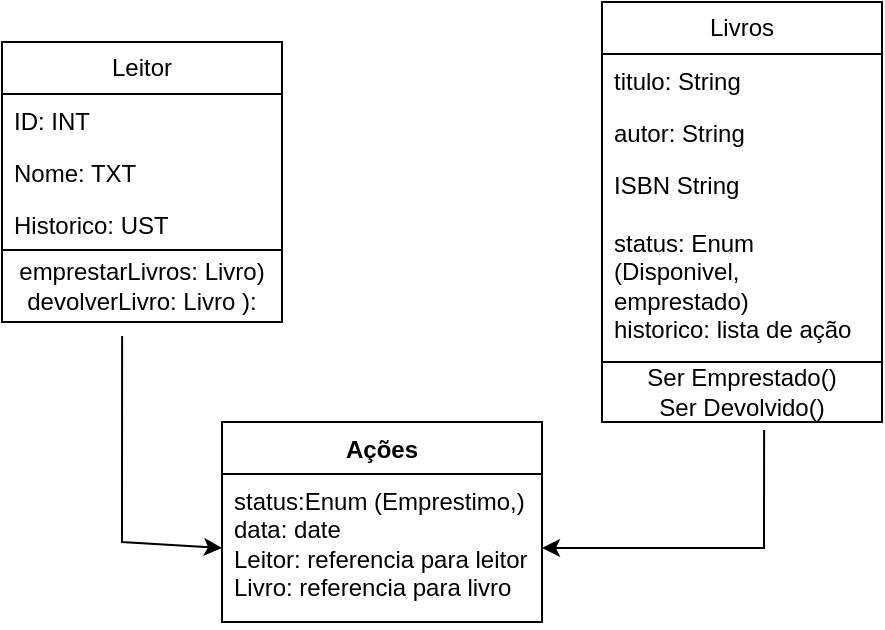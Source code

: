 <mxfile version="21.7.4" type="device">
  <diagram id="C5RBs43oDa-KdzZeNtuy" name="Page-1">
    <mxGraphModel dx="880" dy="470" grid="1" gridSize="10" guides="1" tooltips="1" connect="1" arrows="1" fold="1" page="1" pageScale="1" pageWidth="827" pageHeight="1169" math="0" shadow="0">
      <root>
        <mxCell id="WIyWlLk6GJQsqaUBKTNV-0" />
        <mxCell id="WIyWlLk6GJQsqaUBKTNV-1" parent="WIyWlLk6GJQsqaUBKTNV-0" />
        <mxCell id="TDO-jifUVM0CdfLIz7Z1-6" value="Livros" style="swimlane;fontStyle=0;childLayout=stackLayout;horizontal=1;startSize=26;fillColor=none;horizontalStack=0;resizeParent=1;resizeParentMax=0;resizeLast=0;collapsible=1;marginBottom=0;whiteSpace=wrap;html=1;" vertex="1" parent="WIyWlLk6GJQsqaUBKTNV-1">
          <mxGeometry x="400" y="70" width="140" height="180" as="geometry" />
        </mxCell>
        <mxCell id="TDO-jifUVM0CdfLIz7Z1-7" value="titulo: String" style="text;strokeColor=none;fillColor=none;align=left;verticalAlign=top;spacingLeft=4;spacingRight=4;overflow=hidden;rotatable=0;points=[[0,0.5],[1,0.5]];portConstraint=eastwest;whiteSpace=wrap;html=1;" vertex="1" parent="TDO-jifUVM0CdfLIz7Z1-6">
          <mxGeometry y="26" width="140" height="26" as="geometry" />
        </mxCell>
        <mxCell id="TDO-jifUVM0CdfLIz7Z1-8" value="autor: String" style="text;strokeColor=none;fillColor=none;align=left;verticalAlign=top;spacingLeft=4;spacingRight=4;overflow=hidden;rotatable=0;points=[[0,0.5],[1,0.5]];portConstraint=eastwest;whiteSpace=wrap;html=1;" vertex="1" parent="TDO-jifUVM0CdfLIz7Z1-6">
          <mxGeometry y="52" width="140" height="26" as="geometry" />
        </mxCell>
        <mxCell id="TDO-jifUVM0CdfLIz7Z1-9" value="ISBN String&lt;br&gt;&lt;br&gt;status: Enum (Disponivel, emprestado)&lt;br&gt;historico: lista de ação" style="text;strokeColor=none;fillColor=none;align=left;verticalAlign=top;spacingLeft=4;spacingRight=4;overflow=hidden;rotatable=0;points=[[0,0.5],[1,0.5]];portConstraint=eastwest;whiteSpace=wrap;html=1;" vertex="1" parent="TDO-jifUVM0CdfLIz7Z1-6">
          <mxGeometry y="78" width="140" height="102" as="geometry" />
        </mxCell>
        <mxCell id="TDO-jifUVM0CdfLIz7Z1-10" value="Leitor" style="swimlane;fontStyle=0;childLayout=stackLayout;horizontal=1;startSize=26;fillColor=none;horizontalStack=0;resizeParent=1;resizeParentMax=0;resizeLast=0;collapsible=1;marginBottom=0;whiteSpace=wrap;html=1;" vertex="1" parent="WIyWlLk6GJQsqaUBKTNV-1">
          <mxGeometry x="100" y="90" width="140" height="104" as="geometry" />
        </mxCell>
        <mxCell id="TDO-jifUVM0CdfLIz7Z1-11" value="ID: INT" style="text;strokeColor=none;fillColor=none;align=left;verticalAlign=top;spacingLeft=4;spacingRight=4;overflow=hidden;rotatable=0;points=[[0,0.5],[1,0.5]];portConstraint=eastwest;whiteSpace=wrap;html=1;" vertex="1" parent="TDO-jifUVM0CdfLIz7Z1-10">
          <mxGeometry y="26" width="140" height="26" as="geometry" />
        </mxCell>
        <mxCell id="TDO-jifUVM0CdfLIz7Z1-12" value="Nome: TXT" style="text;strokeColor=none;fillColor=none;align=left;verticalAlign=top;spacingLeft=4;spacingRight=4;overflow=hidden;rotatable=0;points=[[0,0.5],[1,0.5]];portConstraint=eastwest;whiteSpace=wrap;html=1;" vertex="1" parent="TDO-jifUVM0CdfLIz7Z1-10">
          <mxGeometry y="52" width="140" height="26" as="geometry" />
        </mxCell>
        <mxCell id="TDO-jifUVM0CdfLIz7Z1-13" value="Historico: UST" style="text;strokeColor=none;fillColor=none;align=left;verticalAlign=top;spacingLeft=4;spacingRight=4;overflow=hidden;rotatable=0;points=[[0,0.5],[1,0.5]];portConstraint=eastwest;whiteSpace=wrap;html=1;" vertex="1" parent="TDO-jifUVM0CdfLIz7Z1-10">
          <mxGeometry y="78" width="140" height="26" as="geometry" />
        </mxCell>
        <mxCell id="TDO-jifUVM0CdfLIz7Z1-22" value="emprestarLivros: Livro)&lt;br&gt;devolverLivro: Livro ):" style="html=1;whiteSpace=wrap;" vertex="1" parent="WIyWlLk6GJQsqaUBKTNV-1">
          <mxGeometry x="100" y="194" width="140" height="36" as="geometry" />
        </mxCell>
        <mxCell id="TDO-jifUVM0CdfLIz7Z1-23" value="Ser Emprestado()&lt;br&gt;Ser Devolvido()" style="html=1;whiteSpace=wrap;" vertex="1" parent="WIyWlLk6GJQsqaUBKTNV-1">
          <mxGeometry x="400" y="250" width="140" height="30" as="geometry" />
        </mxCell>
        <mxCell id="TDO-jifUVM0CdfLIz7Z1-24" value="Ações" style="swimlane;fontStyle=1;align=center;verticalAlign=top;childLayout=stackLayout;horizontal=1;startSize=26;horizontalStack=0;resizeParent=1;resizeParentMax=0;resizeLast=0;collapsible=1;marginBottom=0;whiteSpace=wrap;html=1;" vertex="1" parent="WIyWlLk6GJQsqaUBKTNV-1">
          <mxGeometry x="210" y="280" width="160" height="100" as="geometry" />
        </mxCell>
        <mxCell id="TDO-jifUVM0CdfLIz7Z1-25" value="status:Enum (Emprestimo,)&lt;br&gt;data: date&lt;br&gt;Leitor: referencia para leitor&lt;br&gt;Livro: referencia para livro" style="text;strokeColor=none;fillColor=none;align=left;verticalAlign=top;spacingLeft=4;spacingRight=4;overflow=hidden;rotatable=0;points=[[0,0.5],[1,0.5]];portConstraint=eastwest;whiteSpace=wrap;html=1;" vertex="1" parent="TDO-jifUVM0CdfLIz7Z1-24">
          <mxGeometry y="26" width="160" height="74" as="geometry" />
        </mxCell>
        <mxCell id="TDO-jifUVM0CdfLIz7Z1-28" value="" style="endArrow=classic;html=1;rounded=0;entryX=0;entryY=0.5;entryDx=0;entryDy=0;exitX=0.429;exitY=1.194;exitDx=0;exitDy=0;exitPerimeter=0;" edge="1" parent="WIyWlLk6GJQsqaUBKTNV-1" source="TDO-jifUVM0CdfLIz7Z1-22" target="TDO-jifUVM0CdfLIz7Z1-25">
          <mxGeometry width="50" height="50" relative="1" as="geometry">
            <mxPoint x="100" y="320" as="sourcePoint" />
            <mxPoint x="150" y="270" as="targetPoint" />
            <Array as="points">
              <mxPoint x="160" y="340" />
            </Array>
          </mxGeometry>
        </mxCell>
        <mxCell id="TDO-jifUVM0CdfLIz7Z1-29" value="" style="endArrow=classic;html=1;rounded=0;entryX=1;entryY=0.5;entryDx=0;entryDy=0;exitX=0.579;exitY=1.133;exitDx=0;exitDy=0;exitPerimeter=0;" edge="1" parent="WIyWlLk6GJQsqaUBKTNV-1" source="TDO-jifUVM0CdfLIz7Z1-23" target="TDO-jifUVM0CdfLIz7Z1-25">
          <mxGeometry width="50" height="50" relative="1" as="geometry">
            <mxPoint x="430" y="390" as="sourcePoint" />
            <mxPoint x="480" y="340" as="targetPoint" />
            <Array as="points">
              <mxPoint x="481" y="343" />
            </Array>
          </mxGeometry>
        </mxCell>
      </root>
    </mxGraphModel>
  </diagram>
</mxfile>
